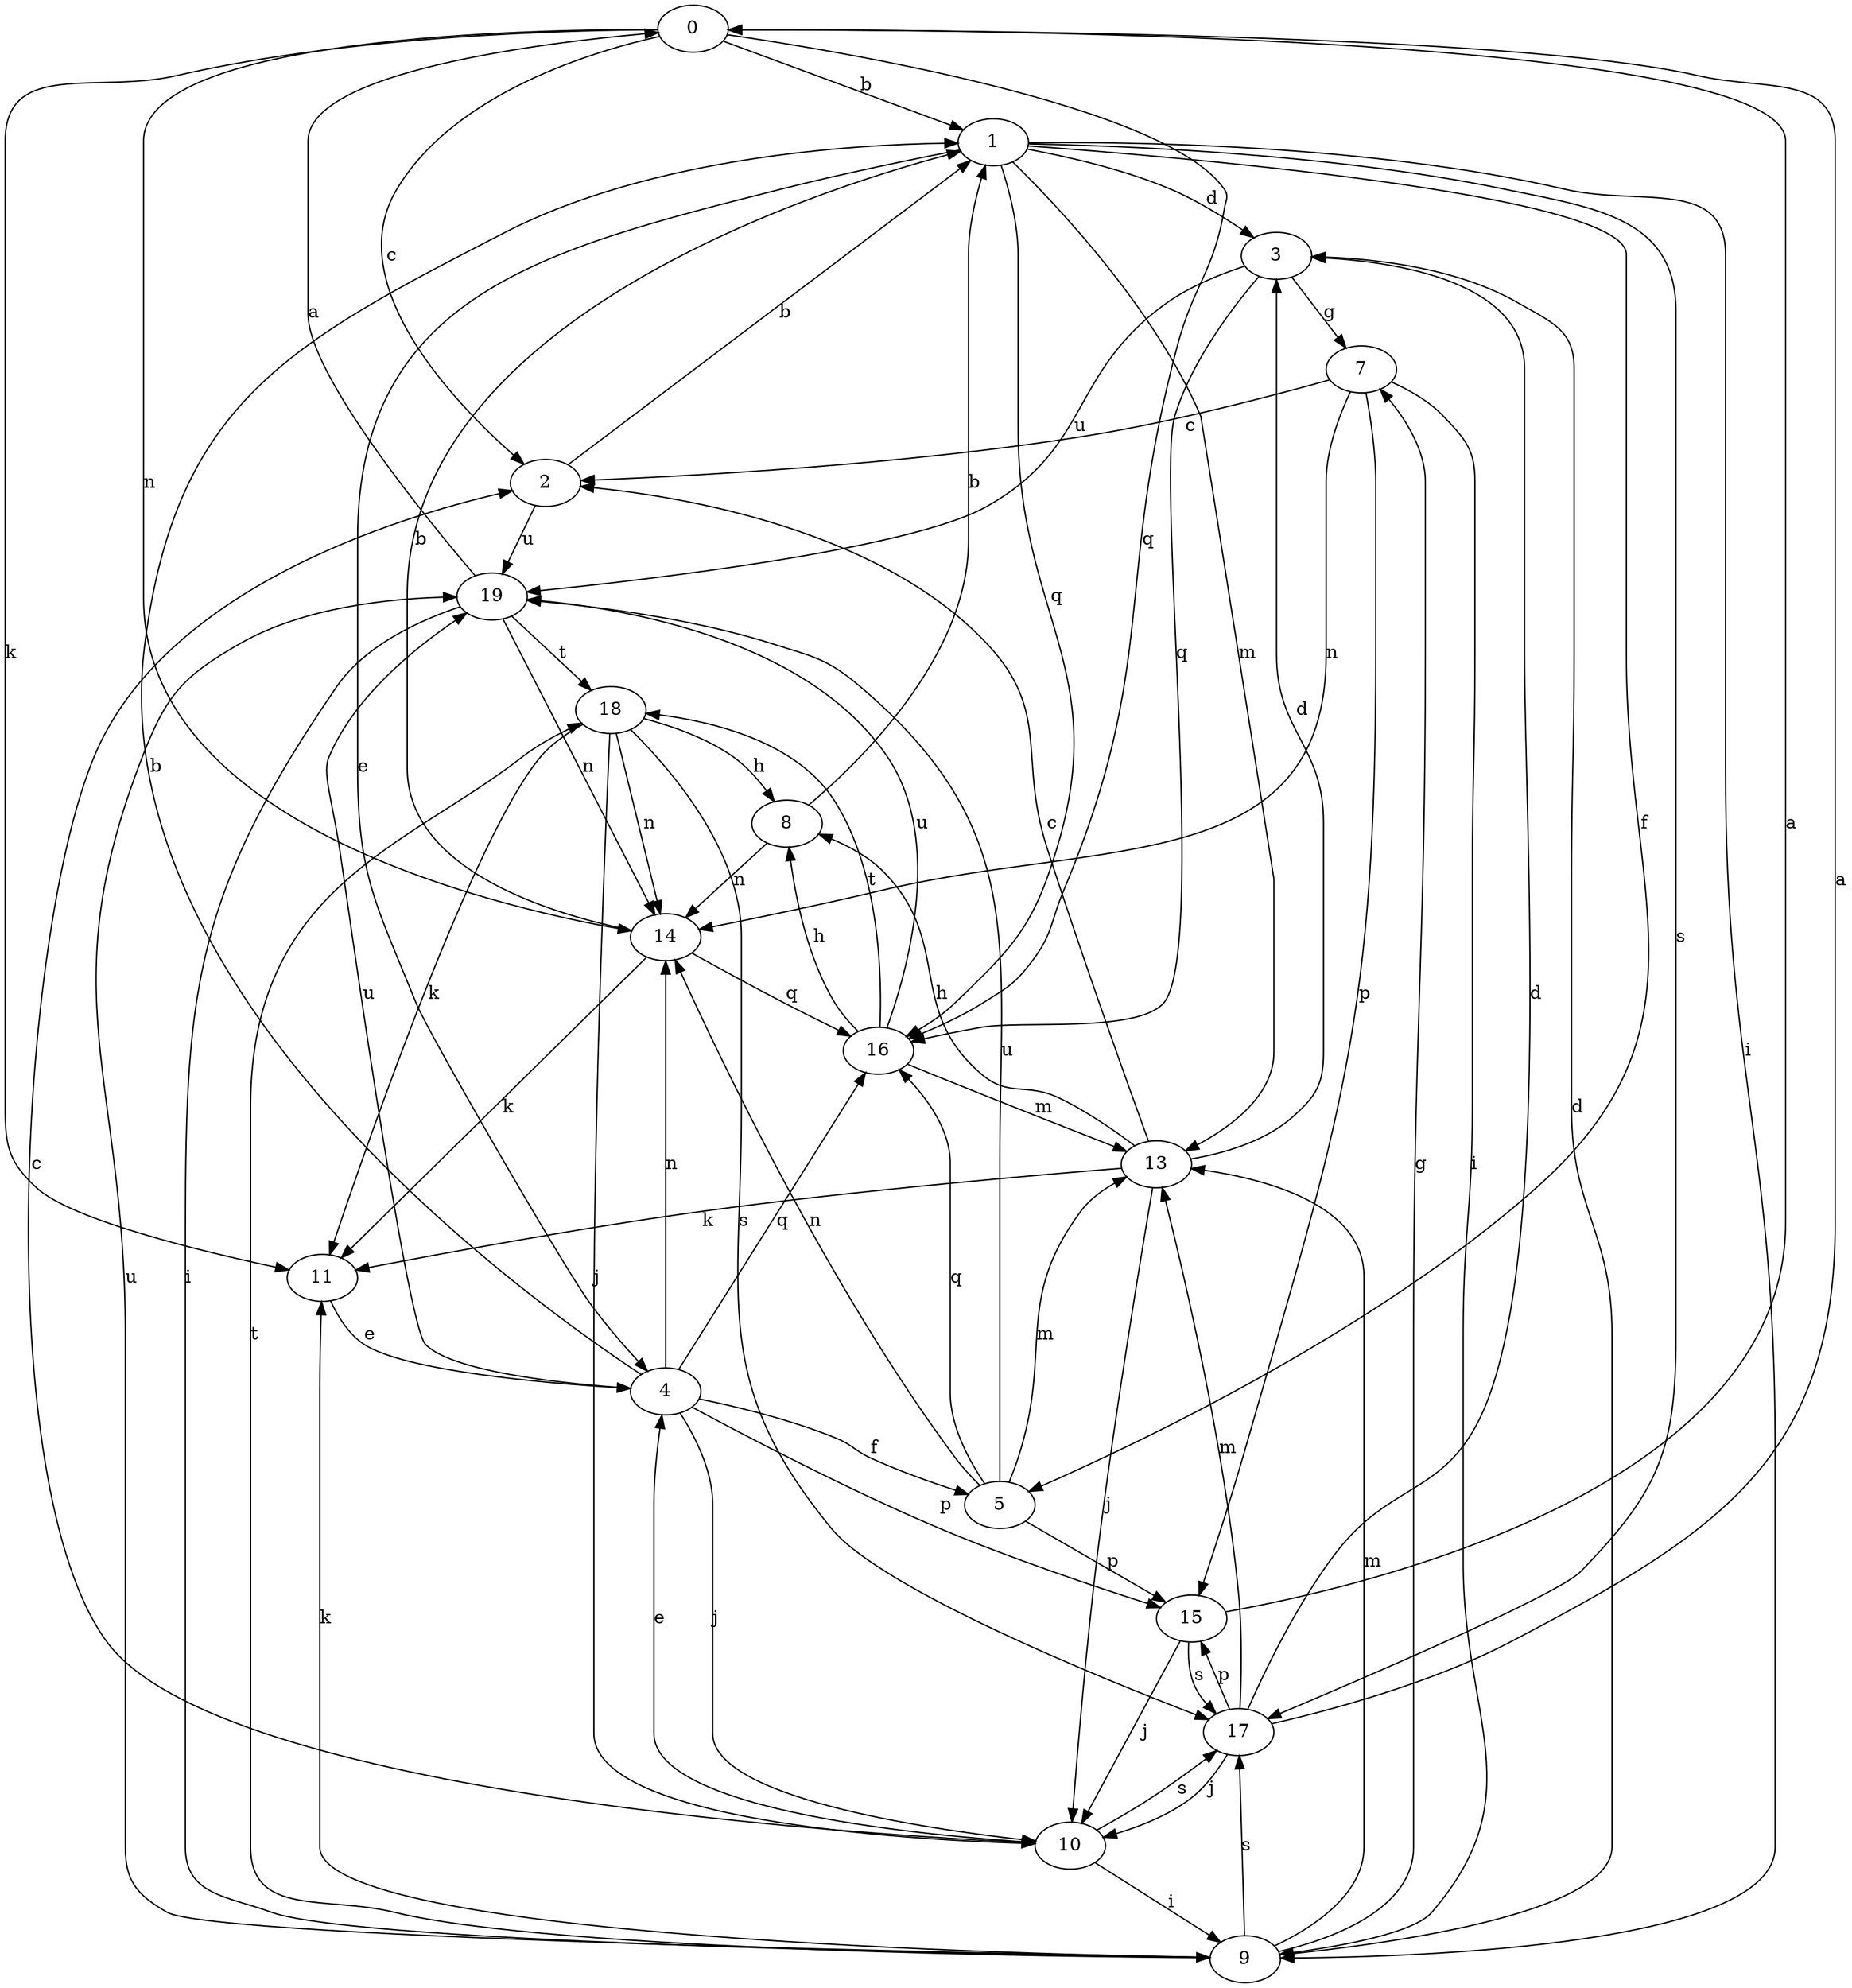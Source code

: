 strict digraph  {
0;
1;
2;
3;
4;
5;
7;
8;
9;
10;
11;
13;
14;
15;
16;
17;
18;
19;
0 -> 1  [label=b];
0 -> 2  [label=c];
0 -> 11  [label=k];
0 -> 14  [label=n];
0 -> 16  [label=q];
1 -> 3  [label=d];
1 -> 4  [label=e];
1 -> 5  [label=f];
1 -> 9  [label=i];
1 -> 13  [label=m];
1 -> 16  [label=q];
1 -> 17  [label=s];
2 -> 1  [label=b];
2 -> 19  [label=u];
3 -> 7  [label=g];
3 -> 16  [label=q];
3 -> 19  [label=u];
4 -> 1  [label=b];
4 -> 5  [label=f];
4 -> 10  [label=j];
4 -> 14  [label=n];
4 -> 15  [label=p];
4 -> 16  [label=q];
4 -> 19  [label=u];
5 -> 13  [label=m];
5 -> 14  [label=n];
5 -> 15  [label=p];
5 -> 16  [label=q];
5 -> 19  [label=u];
7 -> 2  [label=c];
7 -> 9  [label=i];
7 -> 14  [label=n];
7 -> 15  [label=p];
8 -> 1  [label=b];
8 -> 14  [label=n];
9 -> 3  [label=d];
9 -> 7  [label=g];
9 -> 11  [label=k];
9 -> 13  [label=m];
9 -> 17  [label=s];
9 -> 18  [label=t];
9 -> 19  [label=u];
10 -> 2  [label=c];
10 -> 4  [label=e];
10 -> 9  [label=i];
10 -> 17  [label=s];
11 -> 4  [label=e];
13 -> 2  [label=c];
13 -> 3  [label=d];
13 -> 8  [label=h];
13 -> 10  [label=j];
13 -> 11  [label=k];
14 -> 1  [label=b];
14 -> 11  [label=k];
14 -> 16  [label=q];
15 -> 0  [label=a];
15 -> 10  [label=j];
15 -> 17  [label=s];
16 -> 8  [label=h];
16 -> 13  [label=m];
16 -> 18  [label=t];
16 -> 19  [label=u];
17 -> 0  [label=a];
17 -> 3  [label=d];
17 -> 10  [label=j];
17 -> 13  [label=m];
17 -> 15  [label=p];
18 -> 8  [label=h];
18 -> 10  [label=j];
18 -> 11  [label=k];
18 -> 14  [label=n];
18 -> 17  [label=s];
19 -> 0  [label=a];
19 -> 9  [label=i];
19 -> 14  [label=n];
19 -> 18  [label=t];
}
